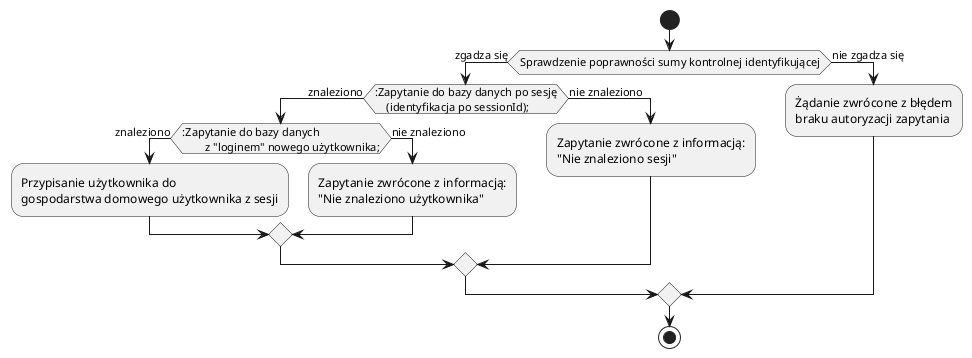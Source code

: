 @startuml
start

if(Sprawdzenie poprawności sumy kontrolnej identyfikującej) then (zgadza się)
    If(:Zapytanie do bazy danych po sesję
    (identyfikacja po sessionId);) then (znaleziono)
        If(:Zapytanie do bazy danych
        z "loginem" nowego użytkownika;) then (znaleziono)
            :Przypisanie użytkownika do
            gospodarstwa domowego użytkownika z sesji;
        else (nie znaleziono)
            :Zapytanie zwrócone z informacją:
            "Nie znaleziono użytkownika";
        endif
    else (nie znaleziono)
        :Zapytanie zwrócone z informacją:
        "Nie znaleziono sesji";
    endif
else (nie zgadza się)
    :Żądanie zwrócone z błędem
    braku autoryzacji zapytania;
endif

stop
@enduml
